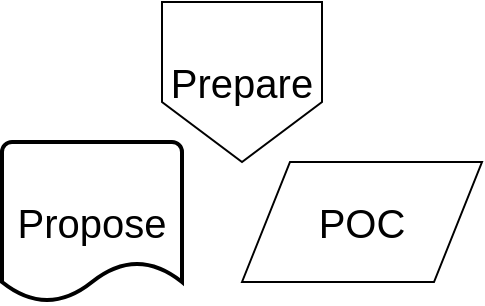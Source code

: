 <mxfile>
    <diagram id="gW12UMLxY5o6T1uMUPDn" name="Page-1">
        <mxGraphModel dx="671" dy="922" grid="1" gridSize="10" guides="1" tooltips="1" connect="1" arrows="1" fold="1" page="1" pageScale="1" pageWidth="583" pageHeight="827" math="0" shadow="0">
            <root>
                <mxCell id="0"/>
                <mxCell id="1" parent="0"/>
                <mxCell id="2" value="&lt;font style=&quot;font-size: 20px&quot;&gt;Prepare&lt;/font&gt;" style="shape=offPageConnector;whiteSpace=wrap;html=1;" vertex="1" parent="1">
                    <mxGeometry x="230" y="190" width="80" height="80" as="geometry"/>
                </mxCell>
                <mxCell id="4" value="&lt;font style=&quot;font-size: 20px&quot;&gt;Propose&lt;/font&gt;" style="strokeWidth=2;html=1;shape=mxgraph.flowchart.document2;whiteSpace=wrap;size=0.25;" vertex="1" parent="1">
                    <mxGeometry x="150" y="260" width="90" height="80" as="geometry"/>
                </mxCell>
                <mxCell id="5" value="POC" style="shape=parallelogram;perimeter=parallelogramPerimeter;whiteSpace=wrap;html=1;dashed=0;fontSize=20;" vertex="1" parent="1">
                    <mxGeometry x="270" y="270" width="120" height="60" as="geometry"/>
                </mxCell>
            </root>
        </mxGraphModel>
    </diagram>
</mxfile>
